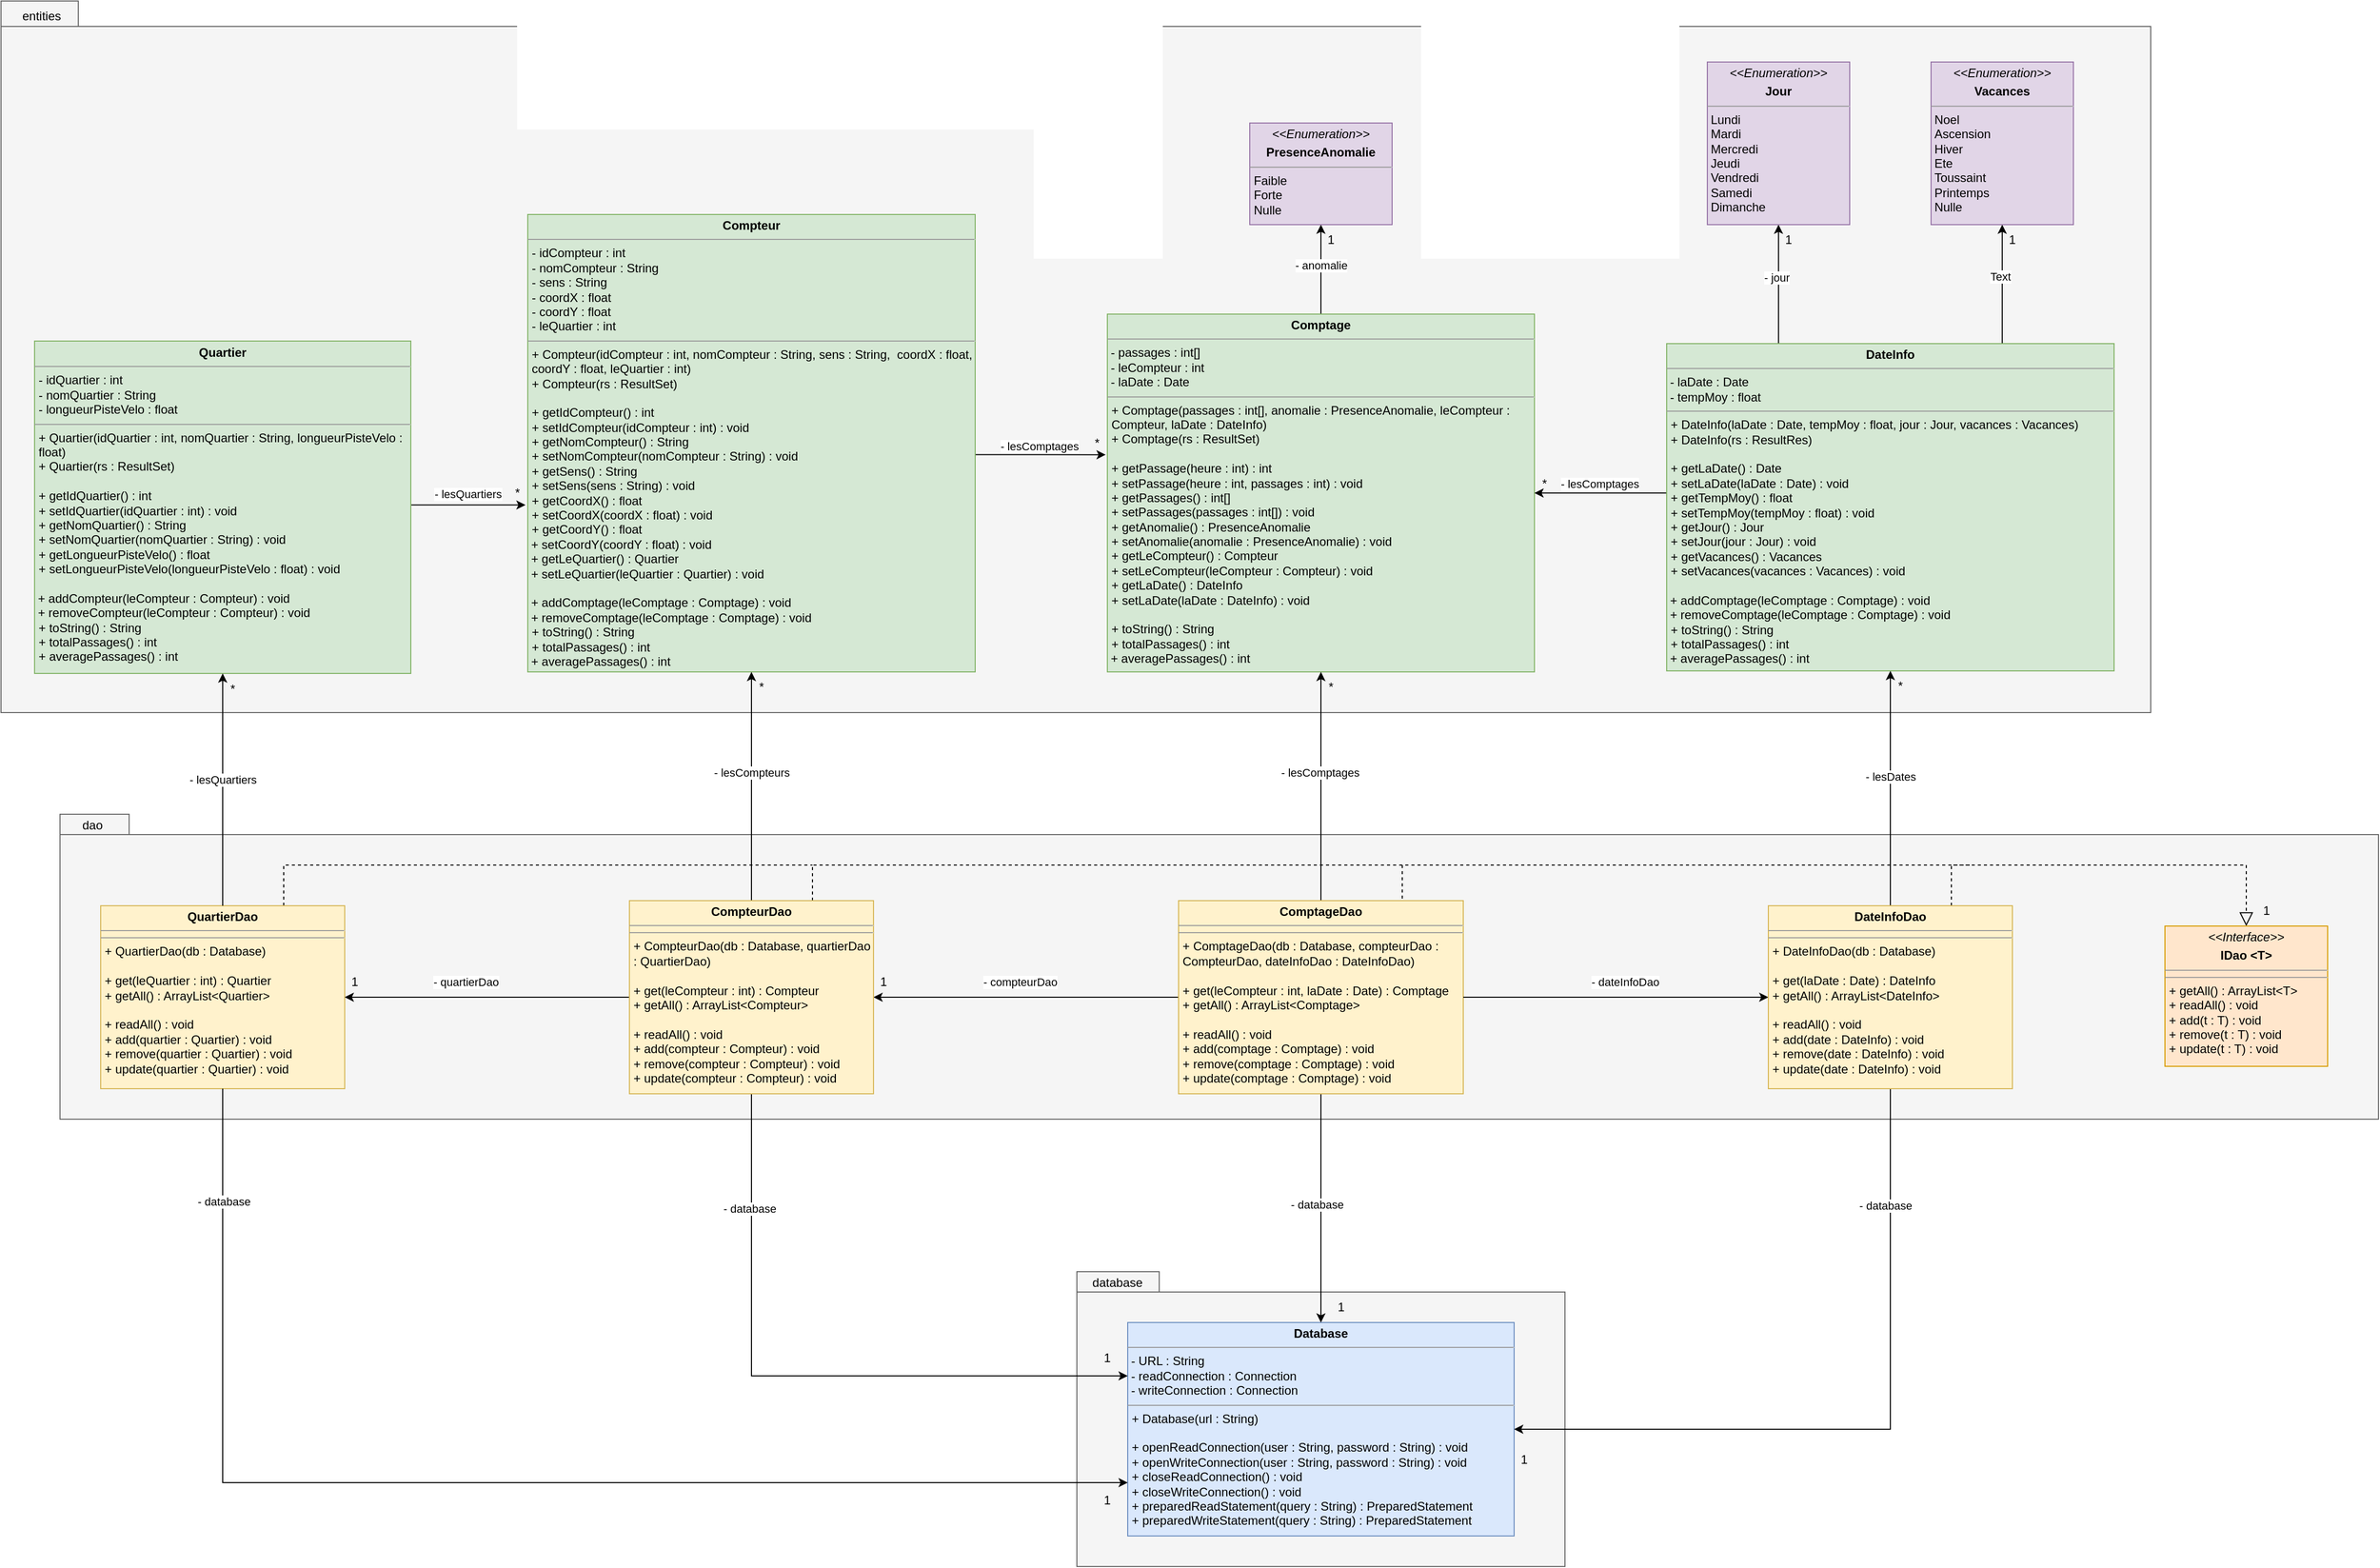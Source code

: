<mxfile version="21.3.8" type="device">
  <diagram name="Page-1" id="eOl2TCsbntun6FktnlMN">
    <mxGraphModel dx="2868" dy="2044" grid="0" gridSize="10" guides="1" tooltips="1" connect="1" arrows="1" fold="1" page="0" pageScale="1" pageWidth="850" pageHeight="1100" math="0" shadow="0">
      <root>
        <mxCell id="0" />
        <mxCell id="1" parent="0" />
        <mxCell id="kVGpFs-e-EHgGDJTWpAH-28" value="" style="shape=folder;fontStyle=1;spacingTop=10;tabWidth=76;tabHeight=25;tabPosition=left;html=1;whiteSpace=wrap;fillColor=#f5f5f5;fontColor=#333333;strokeColor=#666666;" vertex="1" parent="1">
          <mxGeometry x="62" y="-60" width="2114" height="700" as="geometry" />
        </mxCell>
        <mxCell id="kVGpFs-e-EHgGDJTWpAH-25" value="package" style="shape=folder;fontStyle=1;spacingTop=10;tabWidth=68;tabHeight=20;tabPosition=left;html=1;whiteSpace=wrap;fillColor=#f5f5f5;fontColor=#333333;strokeColor=#666666;" vertex="1" parent="1">
          <mxGeometry x="120" y="740" width="2280" height="300" as="geometry" />
        </mxCell>
        <mxCell id="kVGpFs-e-EHgGDJTWpAH-24" value="package" style="shape=folder;fontStyle=1;spacingTop=10;tabWidth=81;tabHeight=20;tabPosition=left;html=1;whiteSpace=wrap;fillColor=#f5f5f5;fontColor=#333333;strokeColor=#666666;" vertex="1" parent="1">
          <mxGeometry x="1120" y="1190" width="480" height="290" as="geometry" />
        </mxCell>
        <mxCell id="kVGpFs-e-EHgGDJTWpAH-13" style="edgeStyle=orthogonalEdgeStyle;rounded=0;orthogonalLoop=1;jettySize=auto;html=1;exitX=0.75;exitY=0;exitDx=0;exitDy=0;endArrow=none;endFill=0;dashed=1;" edge="1" parent="1" source="iDF5Uk8PFmxMC6S4ZIeN-2">
          <mxGeometry relative="1" as="geometry">
            <mxPoint x="860" y="790" as="targetPoint" />
            <Array as="points">
              <mxPoint x="340" y="790" />
            </Array>
          </mxGeometry>
        </mxCell>
        <mxCell id="iDF5Uk8PFmxMC6S4ZIeN-2" value="&lt;p style=&quot;margin:0px;margin-top:4px;text-align:center;&quot;&gt;&lt;b&gt;QuartierDao&lt;/b&gt;&lt;/p&gt;&lt;hr size=&quot;1&quot;&gt;&lt;hr size=&quot;1&quot;&gt;&lt;p style=&quot;margin:0px;margin-left:4px;&quot;&gt;+ QuartierDao(db : Database)&lt;/p&gt;&lt;p style=&quot;margin:0px;margin-left:4px;&quot;&gt;&lt;br&gt;&lt;/p&gt;&lt;p style=&quot;margin:0px;margin-left:4px;&quot;&gt;+ get(leQuartier : int) : Quartier&lt;br&gt;&lt;/p&gt;&lt;p style=&quot;margin:0px;margin-left:4px;&quot;&gt;+ getAll() : ArrayList&amp;lt;Quartier&amp;gt;&lt;/p&gt;&lt;p style=&quot;margin:0px;margin-left:4px;&quot;&gt;&lt;br&gt;&lt;/p&gt;&lt;p style=&quot;margin:0px;margin-left:4px;&quot;&gt;+ readAll() : void&lt;/p&gt;&lt;p style=&quot;margin:0px;margin-left:4px;&quot;&gt;+ add(quartier : Quartier) : void&lt;/p&gt;&lt;p style=&quot;margin:0px;margin-left:4px;&quot;&gt;+ remove(quartier : Quartier) : void&lt;/p&gt;&lt;p style=&quot;margin:0px;margin-left:4px;&quot;&gt;+ update(quartier : Quartier) : void&lt;br&gt;&lt;/p&gt;" style="verticalAlign=top;align=left;overflow=fill;fontSize=12;fontFamily=Helvetica;html=1;whiteSpace=wrap;fillColor=#fff2cc;strokeColor=#d6b656;" parent="1" vertex="1">
          <mxGeometry x="160" y="830" width="240" height="180" as="geometry" />
        </mxCell>
        <mxCell id="9qE0nhktHIJIXh96-6WT-73" style="edgeStyle=orthogonalEdgeStyle;rounded=0;orthogonalLoop=1;jettySize=auto;html=1;entryX=-0.005;entryY=0.635;entryDx=0;entryDy=0;entryPerimeter=0;" parent="1" source="p_eBftwZYgydQJ64UmXx-5" target="MrOClFFpd0POXdo-1IgY-1" edge="1">
          <mxGeometry relative="1" as="geometry">
            <Array as="points">
              <mxPoint x="470" y="436" />
            </Array>
          </mxGeometry>
        </mxCell>
        <mxCell id="9qE0nhktHIJIXh96-6WT-86" value="- lesQuartiers" style="edgeLabel;html=1;align=center;verticalAlign=middle;resizable=0;points=[];" parent="9qE0nhktHIJIXh96-6WT-73" vertex="1" connectable="0">
          <mxGeometry x="-0.211" y="1" relative="1" as="geometry">
            <mxPoint x="11" y="-10" as="offset" />
          </mxGeometry>
        </mxCell>
        <mxCell id="p_eBftwZYgydQJ64UmXx-5" value="&lt;p style=&quot;margin:0px;margin-top:4px;text-align:center;&quot;&gt;&lt;b&gt;Quartier&lt;/b&gt;&lt;/p&gt;&lt;hr size=&quot;1&quot;&gt;&lt;p style=&quot;margin:0px;margin-left:4px;&quot;&gt;- idQuartier : int&lt;/p&gt;&lt;p style=&quot;margin:0px;margin-left:4px;&quot;&gt;- nomQuartier : String&lt;/p&gt;&lt;p style=&quot;margin:0px;margin-left:4px;&quot;&gt;- longueurPisteVelo : float&lt;br&gt;&lt;/p&gt;&lt;hr size=&quot;1&quot;&gt;&lt;p style=&quot;margin:0px;margin-left:4px;&quot;&gt;+ Quartier(idQuartier : int, nomQuartier : String, longueurPisteVelo : float)&lt;/p&gt;&lt;p style=&quot;margin:0px;margin-left:4px;&quot;&gt;+ Quartier(rs : ResultSet)&lt;/p&gt;&lt;p style=&quot;margin:0px;margin-left:4px;&quot;&gt;&lt;br&gt;&lt;/p&gt;&lt;p style=&quot;margin:0px;margin-left:4px;&quot;&gt;+ getIdQuartier() : int&lt;/p&gt;&lt;p style=&quot;margin:0px;margin-left:4px;&quot;&gt;+ setIdQuartier(idQuartier : int) : void&lt;/p&gt;&lt;p style=&quot;margin:0px;margin-left:4px;&quot;&gt;+ getNomQuartier() : String&lt;/p&gt;&lt;p style=&quot;margin:0px;margin-left:4px;&quot;&gt;+ setNomQuartier(nomQuartier : String) : void&lt;/p&gt;&lt;p style=&quot;margin:0px;margin-left:4px;&quot;&gt;+ getLongueurPisteVelo() : float&lt;/p&gt;&lt;p style=&quot;margin:0px;margin-left:4px;&quot;&gt;+ setLongueurPisteVelo(longueurPisteVelo : float) : void&lt;/p&gt;&lt;p style=&quot;margin:0px;margin-left:4px;&quot;&gt;&lt;br&gt;&lt;/p&gt;&lt;div&gt;&amp;nbsp;+ addCompteur(leCompteur : Compteur) : void&lt;/div&gt;&amp;nbsp;+ removeCompteur(leCompteur : Compteur) : void&lt;p style=&quot;margin:0px;margin-left:4px;&quot;&gt;&lt;/p&gt;&lt;p style=&quot;margin:0px;margin-left:4px;&quot;&gt;&lt;/p&gt;&lt;p style=&quot;margin:0px;margin-left:4px;&quot;&gt;+ toString() : String&lt;/p&gt;&lt;p style=&quot;margin:0px;margin-left:4px;&quot;&gt;+ totalPassages() : int&lt;/p&gt;&lt;p style=&quot;margin:0px;margin-left:4px;&quot;&gt;+ averagePassages() : int&lt;br&gt;&lt;/p&gt;" style="verticalAlign=top;align=left;overflow=fill;fontSize=12;fontFamily=Helvetica;html=1;whiteSpace=wrap;fillColor=#d5e8d4;strokeColor=#82b366;" parent="1" vertex="1">
          <mxGeometry x="95" y="274.5" width="370" height="327" as="geometry" />
        </mxCell>
        <mxCell id="9qE0nhktHIJIXh96-6WT-74" style="edgeStyle=orthogonalEdgeStyle;rounded=0;orthogonalLoop=1;jettySize=auto;html=1;entryX=-0.004;entryY=0.393;entryDx=0;entryDy=0;entryPerimeter=0;" parent="1" source="MrOClFFpd0POXdo-1IgY-1" edge="1" target="MrOClFFpd0POXdo-1IgY-4">
          <mxGeometry relative="1" as="geometry">
            <mxPoint x="1140" y="386" as="targetPoint" />
            <Array as="points">
              <mxPoint x="1085" y="386" />
            </Array>
          </mxGeometry>
        </mxCell>
        <mxCell id="9qE0nhktHIJIXh96-6WT-85" value="- lesComptages" style="edgeLabel;html=1;align=center;verticalAlign=middle;resizable=0;points=[];" parent="9qE0nhktHIJIXh96-6WT-74" vertex="1" connectable="0">
          <mxGeometry x="-0.278" y="-1" relative="1" as="geometry">
            <mxPoint x="16" y="-10" as="offset" />
          </mxGeometry>
        </mxCell>
        <mxCell id="MrOClFFpd0POXdo-1IgY-1" value="&lt;p style=&quot;margin:0px;margin-top:4px;text-align:center;&quot;&gt;&lt;b&gt;Compteur&lt;/b&gt;&lt;/p&gt;&lt;hr size=&quot;1&quot;&gt;&lt;p style=&quot;margin:0px;margin-left:4px;&quot;&gt;- idCompteur : int&lt;/p&gt;&lt;p style=&quot;margin:0px;margin-left:4px;&quot;&gt;- nomCompteur : String&lt;/p&gt;&lt;p style=&quot;margin:0px;margin-left:4px;&quot;&gt;- sens : String&lt;/p&gt;&lt;p style=&quot;margin:0px;margin-left:4px;&quot;&gt;- coordX : float&lt;/p&gt;&lt;p style=&quot;margin:0px;margin-left:4px;&quot;&gt;- coordY : float&lt;/p&gt;&lt;p style=&quot;margin:0px;margin-left:4px;&quot;&gt;- leQuartier : int&lt;br&gt;&lt;/p&gt;&lt;hr size=&quot;1&quot;&gt;&lt;p style=&quot;margin:0px;margin-left:4px;&quot;&gt;+ Compteur(idCompteur : int, nomCompteur : String, sens : String,&amp;nbsp; coordX : float, coordY : float, leQuartier : int)&lt;/p&gt;&lt;p style=&quot;margin:0px;margin-left:4px;&quot;&gt;+ Compteur(rs : ResultSet)&lt;/p&gt;&lt;p style=&quot;margin:0px;margin-left:4px;&quot;&gt;&lt;br&gt;&lt;/p&gt;&lt;p style=&quot;margin:0px;margin-left:4px;&quot;&gt;+ getIdCompteur() : int&lt;/p&gt;&lt;p style=&quot;margin:0px;margin-left:4px;&quot;&gt;+ setIdCompteur(idCompteur : int) : void&lt;/p&gt;&lt;p style=&quot;margin:0px;margin-left:4px;&quot;&gt;+ getNomCompteur() : String&lt;/p&gt;&lt;p style=&quot;margin:0px;margin-left:4px;&quot;&gt;+ setNomCompteur(nomCompteur : String) : void&lt;/p&gt;&lt;p style=&quot;margin:0px;margin-left:4px;&quot;&gt;+ getSens() : String&lt;/p&gt;&lt;p style=&quot;margin:0px;margin-left:4px;&quot;&gt;+ setSens(sens : String) : void&lt;/p&gt;&lt;p style=&quot;margin:0px;margin-left:4px;&quot;&gt;+ getCoordX() : float&lt;/p&gt;&lt;p style=&quot;margin:0px;margin-left:4px;&quot;&gt;+ setCoordX(coordX : float) : void&lt;/p&gt;&lt;p style=&quot;margin:0px;margin-left:4px;&quot;&gt;+ getCoordY() : float&lt;/p&gt;&lt;div&gt;&amp;nbsp;+ setCoordY(coordY : float) : void&lt;/div&gt;&lt;div&gt;&amp;nbsp;+ getLeQuartier() : Quartier&lt;/div&gt;&lt;div&gt;&amp;nbsp;+ setLeQuartier(leQuartier : Quartier) : void&lt;/div&gt;&lt;div&gt;&lt;br&gt;&lt;/div&gt;&lt;div&gt;&amp;nbsp;+ addComptage(leComptage : Comptage) : void&lt;/div&gt;&lt;div&gt;&amp;nbsp;+ removeComptage(leComptage : Comptage) : void&lt;br&gt;&lt;p style=&quot;margin:0px;margin-left:4px;&quot;&gt;&lt;/p&gt;&lt;p style=&quot;margin:0px;margin-left:4px;&quot;&gt;+ toString() : String&lt;/p&gt;&lt;p style=&quot;margin:0px;margin-left:4px;&quot;&gt;+ totalPassages() : int&lt;/p&gt;&amp;nbsp;+ averagePassages() : int&lt;p style=&quot;margin:0px;margin-left:4px;&quot;&gt;&lt;/p&gt;&lt;/div&gt;&lt;p style=&quot;margin:0px;margin-left:4px;&quot;&gt;&lt;/p&gt;" style="verticalAlign=top;align=left;overflow=fill;fontSize=12;fontFamily=Helvetica;html=1;whiteSpace=wrap;fillColor=#d5e8d4;strokeColor=#82b366;" parent="1" vertex="1">
          <mxGeometry x="580" y="150" width="440" height="450" as="geometry" />
        </mxCell>
        <mxCell id="MrOClFFpd0POXdo-1IgY-7" style="edgeStyle=orthogonalEdgeStyle;rounded=0;orthogonalLoop=1;jettySize=auto;html=1;exitX=0.5;exitY=0;exitDx=0;exitDy=0;entryX=0.5;entryY=1;entryDx=0;entryDy=0;" parent="1" source="MrOClFFpd0POXdo-1IgY-4" target="MrOClFFpd0POXdo-1IgY-5" edge="1">
          <mxGeometry relative="1" as="geometry" />
        </mxCell>
        <mxCell id="MrOClFFpd0POXdo-1IgY-8" value="- anomalie" style="edgeLabel;html=1;align=center;verticalAlign=middle;resizable=0;points=[];" parent="MrOClFFpd0POXdo-1IgY-7" vertex="1" connectable="0">
          <mxGeometry x="0.225" relative="1" as="geometry">
            <mxPoint y="6" as="offset" />
          </mxGeometry>
        </mxCell>
        <mxCell id="MrOClFFpd0POXdo-1IgY-4" value="&lt;p style=&quot;margin:0px;margin-top:4px;text-align:center;&quot;&gt;&lt;b&gt;Comptage&lt;/b&gt;&lt;/p&gt;&lt;hr size=&quot;1&quot;&gt;&lt;div&gt;&amp;nbsp;- passages : int[]&lt;/div&gt;&lt;div&gt;&amp;nbsp;- leCompteur : int&lt;/div&gt;&lt;div&gt;&amp;nbsp;- laDate : Date&lt;br&gt;&lt;/div&gt;&lt;hr size=&quot;1&quot;&gt;&lt;p style=&quot;margin:0px;margin-left:4px;&quot;&gt;+ Comptage(passages : int[], anomalie : PresenceAnomalie, leCompteur : Compteur, laDate : DateInfo)&lt;/p&gt;&lt;p style=&quot;margin:0px;margin-left:4px;&quot;&gt;+ Comptage(rs : ResultSet)&lt;/p&gt;&lt;p style=&quot;margin:0px;margin-left:4px;&quot;&gt;&lt;br&gt;&lt;/p&gt;&lt;p style=&quot;margin:0px;margin-left:4px;&quot;&gt;+ getPassage(heure : int) : int&lt;/p&gt;&lt;p style=&quot;margin:0px;margin-left:4px;&quot;&gt;+ setPassage(heure : int, passages : int) : void&lt;/p&gt;&lt;p style=&quot;margin:0px;margin-left:4px;&quot;&gt;+ getPassages() : int[]&lt;/p&gt;&lt;p style=&quot;margin:0px;margin-left:4px;&quot;&gt;+ setPassages(passages : int[]) : void&lt;/p&gt;&lt;p style=&quot;margin:0px;margin-left:4px;&quot;&gt;+ getAnomalie() : PresenceAnomalie&lt;/p&gt;&lt;p style=&quot;margin:0px;margin-left:4px;&quot;&gt;+ setAnomalie(anomalie : PresenceAnomalie) : void&lt;/p&gt;&lt;p style=&quot;margin:0px;margin-left:4px;&quot;&gt;+ getLeCompteur() : Compteur&lt;/p&gt;&lt;p style=&quot;margin:0px;margin-left:4px;&quot;&gt;+ setLeCompteur(leCompteur : Compteur) : void&lt;/p&gt;&lt;p style=&quot;margin:0px;margin-left:4px;&quot;&gt;+ getLaDate() : DateInfo&lt;/p&gt;&lt;p style=&quot;margin:0px;margin-left:4px;&quot;&gt;+ setLaDate(laDate : DateInfo) : void&lt;/p&gt;&lt;p style=&quot;margin:0px;margin-left:4px;&quot;&gt;&lt;br&gt;&lt;/p&gt;&lt;p style=&quot;margin:0px;margin-left:4px;&quot;&gt;+ toString() : String&lt;/p&gt;&lt;p style=&quot;margin:0px;margin-left:4px;&quot;&gt;+ totalPassages() : int&lt;/p&gt;&amp;nbsp;+ averagePassages() : int&lt;p style=&quot;margin:0px;margin-left:4px;&quot;&gt;&lt;/p&gt;&lt;p style=&quot;margin:0px;margin-left:4px;&quot;&gt;&lt;/p&gt;" style="verticalAlign=top;align=left;overflow=fill;fontSize=12;fontFamily=Helvetica;html=1;whiteSpace=wrap;fillColor=#d5e8d4;strokeColor=#82b366;strokeWidth=1;glass=0;rounded=0;shadow=0;" parent="1" vertex="1">
          <mxGeometry x="1150" y="248" width="420" height="352" as="geometry" />
        </mxCell>
        <mxCell id="MrOClFFpd0POXdo-1IgY-5" value="&lt;p style=&quot;margin:0px;margin-top:4px;text-align:center;&quot;&gt;&lt;i&gt;&amp;lt;&amp;lt;Enumeration&amp;gt;&amp;gt;&lt;/i&gt;&lt;/p&gt;&lt;p style=&quot;margin:0px;margin-top:4px;text-align:center;&quot;&gt;&lt;b&gt;PresenceAnomalie&lt;/b&gt;&lt;br&gt;&lt;/p&gt;&lt;hr size=&quot;1&quot;&gt;&lt;p style=&quot;margin:0px;margin-left:4px;&quot;&gt;Faible&lt;/p&gt;&lt;p style=&quot;margin:0px;margin-left:4px;&quot;&gt;Forte&lt;/p&gt;&lt;p style=&quot;margin:0px;margin-left:4px;&quot;&gt;Nulle&lt;/p&gt;&lt;p style=&quot;margin:0px;margin-left:4px;&quot;&gt;&lt;br&gt;&lt;/p&gt;&lt;p style=&quot;margin:0px;margin-left:4px;&quot;&gt;&lt;br&gt;&lt;/p&gt;" style="verticalAlign=top;align=left;overflow=fill;fontSize=12;fontFamily=Helvetica;html=1;whiteSpace=wrap;fillColor=#e1d5e7;strokeColor=#9673a6;" parent="1" vertex="1">
          <mxGeometry x="1290" y="60" width="140" height="100" as="geometry" />
        </mxCell>
        <mxCell id="9qE0nhktHIJIXh96-6WT-76" style="edgeStyle=orthogonalEdgeStyle;rounded=0;orthogonalLoop=1;jettySize=auto;html=1;entryX=1;entryY=0.5;entryDx=0;entryDy=0;" parent="1" source="MrOClFFpd0POXdo-1IgY-15" target="MrOClFFpd0POXdo-1IgY-4" edge="1">
          <mxGeometry relative="1" as="geometry">
            <Array as="points">
              <mxPoint x="1690" y="424" />
              <mxPoint x="1690" y="424" />
            </Array>
          </mxGeometry>
        </mxCell>
        <mxCell id="9qE0nhktHIJIXh96-6WT-84" value="- lesComptages" style="edgeLabel;html=1;align=center;verticalAlign=middle;resizable=0;points=[];" parent="9qE0nhktHIJIXh96-6WT-76" vertex="1" connectable="0">
          <mxGeometry x="0.259" y="-3" relative="1" as="geometry">
            <mxPoint x="16" y="-6" as="offset" />
          </mxGeometry>
        </mxCell>
        <mxCell id="kVGpFs-e-EHgGDJTWpAH-16" style="edgeStyle=orthogonalEdgeStyle;rounded=0;orthogonalLoop=1;jettySize=auto;html=1;exitX=0.75;exitY=0;exitDx=0;exitDy=0;entryX=0.5;entryY=1;entryDx=0;entryDy=0;" edge="1" parent="1" source="MrOClFFpd0POXdo-1IgY-15" target="MrOClFFpd0POXdo-1IgY-23">
          <mxGeometry relative="1" as="geometry" />
        </mxCell>
        <mxCell id="kVGpFs-e-EHgGDJTWpAH-21" value="Text" style="edgeLabel;html=1;align=center;verticalAlign=middle;resizable=0;points=[];" vertex="1" connectable="0" parent="kVGpFs-e-EHgGDJTWpAH-16">
          <mxGeometry x="0.124" y="2" relative="1" as="geometry">
            <mxPoint as="offset" />
          </mxGeometry>
        </mxCell>
        <mxCell id="kVGpFs-e-EHgGDJTWpAH-17" style="edgeStyle=orthogonalEdgeStyle;rounded=0;orthogonalLoop=1;jettySize=auto;html=1;exitX=0.25;exitY=0;exitDx=0;exitDy=0;" edge="1" parent="1" source="MrOClFFpd0POXdo-1IgY-15" target="MrOClFFpd0POXdo-1IgY-16">
          <mxGeometry relative="1" as="geometry" />
        </mxCell>
        <mxCell id="kVGpFs-e-EHgGDJTWpAH-20" value="- jour" style="edgeLabel;html=1;align=center;verticalAlign=middle;resizable=0;points=[];" vertex="1" connectable="0" parent="kVGpFs-e-EHgGDJTWpAH-17">
          <mxGeometry x="0.112" y="2" relative="1" as="geometry">
            <mxPoint as="offset" />
          </mxGeometry>
        </mxCell>
        <mxCell id="MrOClFFpd0POXdo-1IgY-15" value="&lt;p style=&quot;margin:0px;margin-top:4px;text-align:center;&quot;&gt;&lt;b&gt;DateInfo&lt;/b&gt;&lt;/p&gt;&lt;hr size=&quot;1&quot;&gt;&lt;div&gt;&amp;nbsp;- laDate : Date&lt;/div&gt;&lt;div&gt;&amp;nbsp;- tempMoy : float&lt;/div&gt;&lt;hr size=&quot;1&quot;&gt;&lt;p style=&quot;margin:0px;margin-left:4px;&quot;&gt;+ DateInfo(laDate : Date, tempMoy : float, jour : Jour, vacances : Vacances)&lt;/p&gt;&lt;p style=&quot;margin:0px;margin-left:4px;&quot;&gt;+ DateInfo(rs : ResultRes)&lt;/p&gt;&lt;p style=&quot;margin:0px;margin-left:4px;&quot;&gt;&lt;br&gt;&lt;/p&gt;&lt;p style=&quot;margin:0px;margin-left:4px;&quot;&gt;+ getLaDate() : Date&lt;/p&gt;&lt;p style=&quot;margin:0px;margin-left:4px;&quot;&gt;+ setLaDate(laDate : Date) : void&lt;/p&gt;&lt;p style=&quot;margin:0px;margin-left:4px;&quot;&gt;+ getTempMoy() : float&lt;/p&gt;&lt;p style=&quot;margin:0px;margin-left:4px;&quot;&gt;+ setTempMoy(tempMoy : float) : void&lt;/p&gt;&lt;p style=&quot;margin:0px;margin-left:4px;&quot;&gt;+ getJour() : Jour&lt;/p&gt;&lt;p style=&quot;margin:0px;margin-left:4px;&quot;&gt;+ setJour(jour : Jour) : void&lt;/p&gt;&lt;p style=&quot;margin:0px;margin-left:4px;&quot;&gt;+ getVacances() : Vacances&lt;/p&gt;&lt;p style=&quot;margin:0px;margin-left:4px;&quot;&gt;+ setVacances(vacances : Vacances) : void&lt;/p&gt;&lt;p style=&quot;margin:0px;margin-left:4px;&quot;&gt;&lt;br&gt;&lt;/p&gt;&lt;div&gt;&amp;nbsp;+ addComptage(leComptage : Comptage) : void&lt;/div&gt;&amp;nbsp;+ removeComptage(leComptage : Comptage) : void&lt;p style=&quot;margin:0px;margin-left:4px;&quot;&gt;&lt;/p&gt;&lt;p style=&quot;margin:0px;margin-left:4px;&quot;&gt;+ toString() : String&lt;/p&gt;&lt;p style=&quot;margin:0px;margin-left:4px;&quot;&gt;+ totalPassages() : int&lt;/p&gt;&amp;nbsp;+ averagePassages() : int&lt;p style=&quot;margin:0px;margin-left:4px;&quot;&gt;&lt;/p&gt;&lt;p style=&quot;margin:0px;margin-left:4px;&quot;&gt;&lt;/p&gt;" style="verticalAlign=top;align=left;overflow=fill;fontSize=12;fontFamily=Helvetica;html=1;whiteSpace=wrap;fillColor=#d5e8d4;strokeColor=#82b366;" parent="1" vertex="1">
          <mxGeometry x="1700" y="277" width="440" height="322" as="geometry" />
        </mxCell>
        <mxCell id="MrOClFFpd0POXdo-1IgY-16" value="&lt;p style=&quot;margin:0px;margin-top:4px;text-align:center;&quot;&gt;&lt;i&gt;&amp;lt;&amp;lt;Enumeration&amp;gt;&amp;gt;&lt;/i&gt;&lt;/p&gt;&lt;p style=&quot;margin:0px;margin-top:4px;text-align:center;&quot;&gt;&lt;b&gt;Jour&lt;/b&gt;&lt;br&gt;&lt;/p&gt;&lt;hr size=&quot;1&quot;&gt;&lt;div&gt;&amp;nbsp;Lundi&lt;br&gt;&lt;/div&gt;&lt;div&gt;&amp;nbsp;Mardi&lt;/div&gt;&lt;div&gt;&amp;nbsp;Mercredi&lt;/div&gt;&lt;div&gt;&amp;nbsp;Jeudi&lt;/div&gt;&lt;div&gt;&amp;nbsp;Vendredi&lt;/div&gt;&lt;div&gt;&amp;nbsp;Samedi&lt;/div&gt;&lt;div&gt;&amp;nbsp;Dimanche&lt;br&gt;&lt;/div&gt;&lt;p style=&quot;margin:0px;margin-left:4px;&quot;&gt;&lt;br&gt;&lt;/p&gt;&lt;p style=&quot;margin:0px;margin-left:4px;&quot;&gt;&lt;br&gt;&lt;/p&gt;" style="verticalAlign=top;align=left;overflow=fill;fontSize=12;fontFamily=Helvetica;html=1;whiteSpace=wrap;fillColor=#e1d5e7;strokeColor=#9673a6;" parent="1" vertex="1">
          <mxGeometry x="1740" width="140" height="160" as="geometry" />
        </mxCell>
        <mxCell id="MrOClFFpd0POXdo-1IgY-23" value="&lt;p style=&quot;margin:0px;margin-top:4px;text-align:center;&quot;&gt;&lt;i&gt;&amp;lt;&amp;lt;Enumeration&amp;gt;&amp;gt;&lt;/i&gt;&lt;/p&gt;&lt;p style=&quot;margin:0px;margin-top:4px;text-align:center;&quot;&gt;&lt;b&gt;Vacances&lt;/b&gt;&lt;br&gt;&lt;/p&gt;&lt;hr size=&quot;1&quot;&gt;&lt;div&gt;&amp;nbsp;Noel&lt;/div&gt;&lt;div&gt;&amp;nbsp;Ascension&lt;/div&gt;&lt;div&gt;&amp;nbsp;Hiver&lt;/div&gt;&lt;div&gt;&amp;nbsp;Ete&lt;/div&gt;&lt;div&gt;&amp;nbsp;Toussaint&lt;/div&gt;&lt;div&gt;&amp;nbsp;Printemps&lt;/div&gt;&lt;div&gt;&amp;nbsp;Nulle&lt;br&gt;&lt;/div&gt;&lt;p style=&quot;margin:0px;margin-left:4px;&quot;&gt;&lt;br&gt;&lt;/p&gt;&lt;p style=&quot;margin:0px;margin-left:4px;&quot;&gt;&lt;br&gt;&lt;/p&gt;" style="verticalAlign=top;align=left;overflow=fill;fontSize=12;fontFamily=Helvetica;html=1;whiteSpace=wrap;fillColor=#e1d5e7;strokeColor=#9673a6;" parent="1" vertex="1">
          <mxGeometry x="1960" width="140" height="160" as="geometry" />
        </mxCell>
        <mxCell id="MrOClFFpd0POXdo-1IgY-29" value="&lt;p style=&quot;margin:0px;margin-top:4px;text-align:center;&quot;&gt;&lt;b&gt;Database&lt;/b&gt;&lt;/p&gt;&lt;hr size=&quot;1&quot;&gt;&lt;div&gt;&amp;nbsp;- URL : String&lt;/div&gt;&lt;div&gt;&amp;nbsp;- readConnection : Connection&lt;/div&gt;&lt;div&gt;&amp;nbsp;- writeConnection : Connection&lt;/div&gt;&lt;hr size=&quot;1&quot;&gt;&lt;p style=&quot;margin:0px;margin-left:4px;&quot;&gt;+ Database(url : String)&lt;/p&gt;&lt;p style=&quot;margin:0px;margin-left:4px;&quot;&gt;&lt;br&gt;&lt;/p&gt;&lt;p style=&quot;margin:0px;margin-left:4px;&quot;&gt;+ openReadConnection(user : String, password : String) : void&lt;/p&gt;&lt;p style=&quot;margin:0px;margin-left:4px;&quot;&gt;+ openWriteConnection(user : String, password : String) : void&lt;/p&gt;&lt;p style=&quot;margin:0px;margin-left:4px;&quot;&gt;+ closeReadConnection() : void&lt;/p&gt;&lt;p style=&quot;margin:0px;margin-left:4px;&quot;&gt;+ closeWriteConnection() : void&lt;/p&gt;&lt;p style=&quot;margin:0px;margin-left:4px;&quot;&gt;+ preparedReadStatement(query : String) : PreparedStatement&lt;/p&gt;&lt;p style=&quot;margin:0px;margin-left:4px;&quot;&gt;+ preparedWriteStatement(query : String) : PreparedStatement&lt;br&gt;&lt;/p&gt;" style="verticalAlign=top;align=left;overflow=fill;fontSize=12;fontFamily=Helvetica;html=1;whiteSpace=wrap;fillColor=#dae8fc;strokeColor=#6c8ebf;" parent="1" vertex="1">
          <mxGeometry x="1170" y="1240" width="380" height="210" as="geometry" />
        </mxCell>
        <mxCell id="iDF5Uk8PFmxMC6S4ZIeN-8" style="edgeStyle=orthogonalEdgeStyle;rounded=0;orthogonalLoop=1;jettySize=auto;html=1;entryX=0.5;entryY=1;entryDx=0;entryDy=0;" parent="1" source="iDF5Uk8PFmxMC6S4ZIeN-2" target="p_eBftwZYgydQJ64UmXx-5" edge="1">
          <mxGeometry relative="1" as="geometry" />
        </mxCell>
        <mxCell id="9qE0nhktHIJIXh96-6WT-56" value="- lesQuartiers" style="edgeLabel;html=1;align=center;verticalAlign=middle;resizable=0;points=[];" parent="iDF5Uk8PFmxMC6S4ZIeN-8" vertex="1" connectable="0">
          <mxGeometry x="0.08" relative="1" as="geometry">
            <mxPoint y="-1" as="offset" />
          </mxGeometry>
        </mxCell>
        <mxCell id="iDF5Uk8PFmxMC6S4ZIeN-18" style="edgeStyle=orthogonalEdgeStyle;rounded=0;orthogonalLoop=1;jettySize=auto;html=1;entryX=0;entryY=0.75;entryDx=0;entryDy=0;" parent="1" source="iDF5Uk8PFmxMC6S4ZIeN-2" target="MrOClFFpd0POXdo-1IgY-29" edge="1">
          <mxGeometry relative="1" as="geometry">
            <Array as="points">
              <mxPoint x="280" y="1398" />
            </Array>
          </mxGeometry>
        </mxCell>
        <mxCell id="iDF5Uk8PFmxMC6S4ZIeN-19" value="- database" style="edgeLabel;html=1;align=center;verticalAlign=middle;resizable=0;points=[];" parent="iDF5Uk8PFmxMC6S4ZIeN-18" vertex="1" connectable="0">
          <mxGeometry x="0.166" relative="1" as="geometry">
            <mxPoint x="-357" y="-277" as="offset" />
          </mxGeometry>
        </mxCell>
        <mxCell id="9qE0nhktHIJIXh96-6WT-63" style="edgeStyle=orthogonalEdgeStyle;rounded=0;orthogonalLoop=1;jettySize=auto;html=1;entryX=0;entryY=0.5;entryDx=0;entryDy=0;startArrow=classic;startFill=1;endArrow=none;endFill=0;" parent="1" source="iDF5Uk8PFmxMC6S4ZIeN-2" target="iDF5Uk8PFmxMC6S4ZIeN-3" edge="1">
          <mxGeometry relative="1" as="geometry" />
        </mxCell>
        <mxCell id="9qE0nhktHIJIXh96-6WT-66" value="- quartierDao" style="edgeLabel;html=1;align=center;verticalAlign=middle;resizable=0;points=[];" parent="9qE0nhktHIJIXh96-6WT-63" vertex="1" connectable="0">
          <mxGeometry x="-0.151" y="-1" relative="1" as="geometry">
            <mxPoint y="-16" as="offset" />
          </mxGeometry>
        </mxCell>
        <mxCell id="iDF5Uk8PFmxMC6S4ZIeN-9" style="edgeStyle=orthogonalEdgeStyle;rounded=0;orthogonalLoop=1;jettySize=auto;html=1;entryX=0.5;entryY=1;entryDx=0;entryDy=0;" parent="1" source="iDF5Uk8PFmxMC6S4ZIeN-3" target="MrOClFFpd0POXdo-1IgY-1" edge="1">
          <mxGeometry relative="1" as="geometry" />
        </mxCell>
        <mxCell id="9qE0nhktHIJIXh96-6WT-57" value="- lesCompteurs" style="edgeLabel;html=1;align=center;verticalAlign=middle;resizable=0;points=[];" parent="iDF5Uk8PFmxMC6S4ZIeN-9" vertex="1" connectable="0">
          <mxGeometry x="0.12" y="-2" relative="1" as="geometry">
            <mxPoint x="-2" as="offset" />
          </mxGeometry>
        </mxCell>
        <mxCell id="iDF5Uk8PFmxMC6S4ZIeN-17" style="edgeStyle=orthogonalEdgeStyle;rounded=0;orthogonalLoop=1;jettySize=auto;html=1;entryX=0;entryY=0.25;entryDx=0;entryDy=0;" parent="1" source="iDF5Uk8PFmxMC6S4ZIeN-3" target="MrOClFFpd0POXdo-1IgY-29" edge="1">
          <mxGeometry relative="1" as="geometry">
            <Array as="points">
              <mxPoint x="800" y="1293" />
            </Array>
          </mxGeometry>
        </mxCell>
        <mxCell id="iDF5Uk8PFmxMC6S4ZIeN-20" value="- database" style="edgeLabel;html=1;align=center;verticalAlign=middle;resizable=0;points=[];" parent="iDF5Uk8PFmxMC6S4ZIeN-17" vertex="1" connectable="0">
          <mxGeometry x="0.392" y="-1" relative="1" as="geometry">
            <mxPoint x="-175" y="-166" as="offset" />
          </mxGeometry>
        </mxCell>
        <mxCell id="9qE0nhktHIJIXh96-6WT-64" style="edgeStyle=orthogonalEdgeStyle;rounded=0;orthogonalLoop=1;jettySize=auto;html=1;entryX=0;entryY=0.5;entryDx=0;entryDy=0;endArrow=none;endFill=0;startArrow=classic;startFill=1;" parent="1" source="iDF5Uk8PFmxMC6S4ZIeN-3" target="iDF5Uk8PFmxMC6S4ZIeN-4" edge="1">
          <mxGeometry relative="1" as="geometry" />
        </mxCell>
        <mxCell id="9qE0nhktHIJIXh96-6WT-68" value="&lt;div&gt;- compteurDao&lt;/div&gt;" style="edgeLabel;html=1;align=center;verticalAlign=middle;resizable=0;points=[];" parent="9qE0nhktHIJIXh96-6WT-64" vertex="1" connectable="0">
          <mxGeometry x="-0.327" y="1" relative="1" as="geometry">
            <mxPoint x="43" y="-14" as="offset" />
          </mxGeometry>
        </mxCell>
        <mxCell id="kVGpFs-e-EHgGDJTWpAH-12" style="edgeStyle=orthogonalEdgeStyle;rounded=0;orthogonalLoop=1;jettySize=auto;html=1;exitX=0.75;exitY=0;exitDx=0;exitDy=0;dashed=1;endArrow=none;endFill=0;" edge="1" parent="1" source="iDF5Uk8PFmxMC6S4ZIeN-3">
          <mxGeometry relative="1" as="geometry">
            <mxPoint x="1440" y="790" as="targetPoint" />
            <Array as="points">
              <mxPoint x="860" y="790" />
            </Array>
          </mxGeometry>
        </mxCell>
        <mxCell id="iDF5Uk8PFmxMC6S4ZIeN-3" value="&lt;p style=&quot;margin:0px;margin-top:4px;text-align:center;&quot;&gt;&lt;b&gt;CompteurDao&lt;/b&gt;&lt;/p&gt;&lt;hr size=&quot;1&quot;&gt;&lt;hr size=&quot;1&quot;&gt;&lt;p style=&quot;margin:0px;margin-left:4px;&quot;&gt;+ CompteurDao(db : Database, quartierDao : QuartierDao)&lt;/p&gt;&lt;p style=&quot;margin:0px;margin-left:4px;&quot;&gt;&lt;br&gt;&lt;/p&gt;&lt;p style=&quot;margin:0px;margin-left:4px;&quot;&gt;+ get(leCompteur : int) : Compteur&lt;/p&gt;&lt;p style=&quot;margin:0px;margin-left:4px;&quot;&gt;+ getAll() : ArrayList&amp;lt;Compteur&amp;gt;&lt;/p&gt;&lt;p style=&quot;margin:0px;margin-left:4px;&quot;&gt;&lt;br&gt;&lt;/p&gt;&lt;p style=&quot;margin:0px;margin-left:4px;&quot;&gt;+ readAll() : void&lt;br&gt;&lt;/p&gt;&lt;p style=&quot;margin:0px;margin-left:4px;&quot;&gt;+ add(compteur : Compteur) : void&lt;/p&gt;&lt;p style=&quot;margin:0px;margin-left:4px;&quot;&gt;+ remove(compteur : Compteur) : void&lt;/p&gt;&lt;p style=&quot;margin:0px;margin-left:4px;&quot;&gt;+ update(compteur : Compteur) : void&lt;br&gt;&lt;/p&gt;" style="verticalAlign=top;align=left;overflow=fill;fontSize=12;fontFamily=Helvetica;html=1;whiteSpace=wrap;fillColor=#fff2cc;strokeColor=#d6b656;" parent="1" vertex="1">
          <mxGeometry x="680" y="825" width="240" height="190" as="geometry" />
        </mxCell>
        <mxCell id="iDF5Uk8PFmxMC6S4ZIeN-14" style="edgeStyle=orthogonalEdgeStyle;rounded=0;orthogonalLoop=1;jettySize=auto;html=1;entryX=0.5;entryY=0;entryDx=0;entryDy=0;" parent="1" source="iDF5Uk8PFmxMC6S4ZIeN-4" target="MrOClFFpd0POXdo-1IgY-29" edge="1">
          <mxGeometry relative="1" as="geometry">
            <mxPoint x="1410" y="1110" as="targetPoint" />
            <Array as="points" />
          </mxGeometry>
        </mxCell>
        <mxCell id="iDF5Uk8PFmxMC6S4ZIeN-21" value="- database" style="edgeLabel;html=1;align=center;verticalAlign=middle;resizable=0;points=[];" parent="iDF5Uk8PFmxMC6S4ZIeN-14" vertex="1" connectable="0">
          <mxGeometry x="-0.154" y="3" relative="1" as="geometry">
            <mxPoint x="-7" y="14" as="offset" />
          </mxGeometry>
        </mxCell>
        <mxCell id="kVGpFs-e-EHgGDJTWpAH-9" style="edgeStyle=orthogonalEdgeStyle;rounded=0;orthogonalLoop=1;jettySize=auto;html=1;entryX=0.5;entryY=1;entryDx=0;entryDy=0;" edge="1" parent="1" source="iDF5Uk8PFmxMC6S4ZIeN-4" target="MrOClFFpd0POXdo-1IgY-4">
          <mxGeometry relative="1" as="geometry" />
        </mxCell>
        <mxCell id="kVGpFs-e-EHgGDJTWpAH-10" value="- lesComptages" style="edgeLabel;html=1;align=center;verticalAlign=middle;resizable=0;points=[];" vertex="1" connectable="0" parent="kVGpFs-e-EHgGDJTWpAH-9">
          <mxGeometry x="0.119" y="1" relative="1" as="geometry">
            <mxPoint as="offset" />
          </mxGeometry>
        </mxCell>
        <mxCell id="kVGpFs-e-EHgGDJTWpAH-11" style="edgeStyle=orthogonalEdgeStyle;rounded=0;orthogonalLoop=1;jettySize=auto;html=1;exitX=0.75;exitY=0;exitDx=0;exitDy=0;dashed=1;endArrow=none;endFill=0;" edge="1" parent="1" source="iDF5Uk8PFmxMC6S4ZIeN-4">
          <mxGeometry relative="1" as="geometry">
            <mxPoint x="2000.0" y="790" as="targetPoint" />
            <Array as="points">
              <mxPoint x="1440" y="790" />
            </Array>
          </mxGeometry>
        </mxCell>
        <mxCell id="iDF5Uk8PFmxMC6S4ZIeN-4" value="&lt;p style=&quot;margin:0px;margin-top:4px;text-align:center;&quot;&gt;&lt;b&gt;ComptageDao&lt;/b&gt;&lt;/p&gt;&lt;hr size=&quot;1&quot;&gt;&lt;hr size=&quot;1&quot;&gt;&lt;p style=&quot;margin:0px;margin-left:4px;&quot;&gt;+ ComptageDao(db : Database, compteurDao : CompteurDao, dateInfoDao : DateInfoDao)&lt;/p&gt;&lt;p style=&quot;margin:0px;margin-left:4px;&quot;&gt;&lt;br&gt;&lt;/p&gt;&lt;p style=&quot;margin:0px;margin-left:4px;&quot;&gt;+ get(leCompteur : int, laDate : Date) : Comptage&lt;/p&gt;&lt;p style=&quot;margin:0px;margin-left:4px;&quot;&gt;+ getAll() : ArrayList&amp;lt;Comptage&amp;gt;&lt;/p&gt;&lt;p style=&quot;margin:0px;margin-left:4px;&quot;&gt;&lt;br&gt;&lt;/p&gt;&lt;p style=&quot;margin:0px;margin-left:4px;&quot;&gt;+ readAll() : void&lt;/p&gt;&lt;p style=&quot;margin:0px;margin-left:4px;&quot;&gt;+ add(comptage : Comptage) : void&lt;/p&gt;&lt;p style=&quot;margin:0px;margin-left:4px;&quot;&gt;+ remove(comptage : Comptage) : void&lt;/p&gt;&lt;p style=&quot;margin:0px;margin-left:4px;&quot;&gt;+ update(comptage : Comptage) : void&lt;br&gt;&lt;/p&gt;" style="verticalAlign=top;align=left;overflow=fill;fontSize=12;fontFamily=Helvetica;html=1;whiteSpace=wrap;fillColor=#fff2cc;strokeColor=#d6b656;" parent="1" vertex="1">
          <mxGeometry x="1220" y="825" width="280" height="190" as="geometry" />
        </mxCell>
        <mxCell id="iDF5Uk8PFmxMC6S4ZIeN-11" style="edgeStyle=orthogonalEdgeStyle;rounded=0;orthogonalLoop=1;jettySize=auto;html=1;entryX=0.5;entryY=1;entryDx=0;entryDy=0;" parent="1" source="iDF5Uk8PFmxMC6S4ZIeN-5" target="MrOClFFpd0POXdo-1IgY-15" edge="1">
          <mxGeometry relative="1" as="geometry" />
        </mxCell>
        <mxCell id="9qE0nhktHIJIXh96-6WT-59" value="&lt;div&gt;- lesDates&lt;/div&gt;" style="edgeLabel;html=1;align=center;verticalAlign=middle;resizable=0;points=[];" parent="iDF5Uk8PFmxMC6S4ZIeN-11" vertex="1" connectable="0">
          <mxGeometry x="0.131" relative="1" as="geometry">
            <mxPoint y="3" as="offset" />
          </mxGeometry>
        </mxCell>
        <mxCell id="iDF5Uk8PFmxMC6S4ZIeN-15" style="edgeStyle=orthogonalEdgeStyle;rounded=0;orthogonalLoop=1;jettySize=auto;html=1;entryX=1;entryY=0.5;entryDx=0;entryDy=0;" parent="1" source="iDF5Uk8PFmxMC6S4ZIeN-5" edge="1" target="MrOClFFpd0POXdo-1IgY-29">
          <mxGeometry relative="1" as="geometry">
            <Array as="points">
              <mxPoint x="1920" y="1345" />
            </Array>
            <mxPoint x="1540" y="1230" as="targetPoint" />
          </mxGeometry>
        </mxCell>
        <mxCell id="iDF5Uk8PFmxMC6S4ZIeN-22" value="- database" style="edgeLabel;html=1;align=center;verticalAlign=middle;resizable=0;points=[];" parent="iDF5Uk8PFmxMC6S4ZIeN-15" vertex="1" connectable="0">
          <mxGeometry x="0.399" y="3" relative="1" as="geometry">
            <mxPoint x="153" y="-223" as="offset" />
          </mxGeometry>
        </mxCell>
        <mxCell id="9qE0nhktHIJIXh96-6WT-65" style="edgeStyle=orthogonalEdgeStyle;rounded=0;orthogonalLoop=1;jettySize=auto;html=1;entryX=1;entryY=0.5;entryDx=0;entryDy=0;startArrow=classic;startFill=1;endArrow=none;endFill=0;" parent="1" source="iDF5Uk8PFmxMC6S4ZIeN-5" target="iDF5Uk8PFmxMC6S4ZIeN-4" edge="1">
          <mxGeometry relative="1" as="geometry" />
        </mxCell>
        <mxCell id="9qE0nhktHIJIXh96-6WT-69" value="- dateInfoDao" style="edgeLabel;html=1;align=center;verticalAlign=middle;resizable=0;points=[];" parent="9qE0nhktHIJIXh96-6WT-65" vertex="1" connectable="0">
          <mxGeometry x="-0.059" y="1" relative="1" as="geometry">
            <mxPoint y="-16" as="offset" />
          </mxGeometry>
        </mxCell>
        <mxCell id="kVGpFs-e-EHgGDJTWpAH-7" style="edgeStyle=orthogonalEdgeStyle;rounded=0;orthogonalLoop=1;jettySize=auto;html=1;exitX=0.75;exitY=0;exitDx=0;exitDy=0;entryX=0.5;entryY=0;entryDx=0;entryDy=0;dashed=1;endArrow=block;endFill=0;strokeWidth=1;endSize=11;" edge="1" parent="1" source="iDF5Uk8PFmxMC6S4ZIeN-5" target="iDF5Uk8PFmxMC6S4ZIeN-23">
          <mxGeometry relative="1" as="geometry">
            <Array as="points">
              <mxPoint x="1980" y="790" />
              <mxPoint x="2270" y="790" />
            </Array>
          </mxGeometry>
        </mxCell>
        <mxCell id="iDF5Uk8PFmxMC6S4ZIeN-5" value="&lt;p style=&quot;margin:0px;margin-top:4px;text-align:center;&quot;&gt;&lt;b&gt;DateInfoDao&lt;/b&gt;&lt;/p&gt;&lt;hr size=&quot;1&quot;&gt;&lt;hr size=&quot;1&quot;&gt;&lt;p style=&quot;margin:0px;margin-left:4px;&quot;&gt;+ DateInfoDao(db : Database)&lt;/p&gt;&lt;p style=&quot;margin:0px;margin-left:4px;&quot;&gt;&lt;br&gt;&lt;/p&gt;&lt;p style=&quot;margin:0px;margin-left:4px;&quot;&gt;+ get(laDate : Date) : DateInfo&lt;/p&gt;&lt;p style=&quot;margin:0px;margin-left:4px;&quot;&gt;+ getAll() : ArrayList&amp;lt;DateInfo&amp;gt;&lt;br&gt;&lt;/p&gt;&lt;p style=&quot;margin:0px;margin-left:4px;&quot;&gt;&lt;br&gt;&lt;/p&gt;&lt;p style=&quot;margin:0px;margin-left:4px;&quot;&gt;+ readAll() : void&lt;/p&gt;&lt;p style=&quot;margin:0px;margin-left:4px;&quot;&gt;+ add(date : DateInfo) : void&lt;/p&gt;&lt;p style=&quot;margin:0px;margin-left:4px;&quot;&gt;+ remove(date : DateInfo) : void&lt;/p&gt;&lt;p style=&quot;margin:0px;margin-left:4px;&quot;&gt;+ update(date : DateInfo) : void&lt;br&gt;&lt;/p&gt;" style="verticalAlign=top;align=left;overflow=fill;fontSize=12;fontFamily=Helvetica;html=1;whiteSpace=wrap;fillColor=#fff2cc;strokeColor=#d6b656;" parent="1" vertex="1">
          <mxGeometry x="1800" y="830" width="240" height="180" as="geometry" />
        </mxCell>
        <mxCell id="iDF5Uk8PFmxMC6S4ZIeN-23" value="&lt;p style=&quot;margin:0px;margin-top:4px;text-align:center;&quot;&gt;&lt;i&gt;&amp;lt;&amp;lt;Interface&amp;gt;&amp;gt;&lt;/i&gt;&lt;/p&gt;&lt;p style=&quot;margin:0px;margin-top:4px;text-align:center;&quot;&gt;&lt;b&gt;IDao &amp;lt;T&amp;gt;&lt;/b&gt;&lt;br&gt;&lt;/p&gt;&lt;hr size=&quot;1&quot;&gt;&lt;hr size=&quot;1&quot;&gt;&lt;p style=&quot;margin:0px;margin-left:4px;&quot;&gt;+ getAll() : ArrayList&amp;lt;T&amp;gt;&lt;br&gt;&lt;/p&gt;&lt;p style=&quot;margin:0px;margin-left:4px;&quot;&gt;+ readAll() : void&lt;br&gt;&lt;/p&gt;&lt;p style=&quot;margin:0px;margin-left:4px;&quot;&gt;+ add(t : T) : void&lt;/p&gt;&lt;p style=&quot;margin:0px;margin-left:4px;&quot;&gt;+ remove(t : T) : void&lt;/p&gt;&lt;p style=&quot;margin:0px;margin-left:4px;&quot;&gt;+ update(t : T) : void&lt;br&gt;&lt;/p&gt;" style="verticalAlign=top;align=left;overflow=fill;fontSize=12;fontFamily=Helvetica;html=1;whiteSpace=wrap;fillColor=#ffe6cc;strokeColor=#d79b00;" parent="1" vertex="1">
          <mxGeometry x="2190" y="850" width="160" height="138" as="geometry" />
        </mxCell>
        <mxCell id="9qE0nhktHIJIXh96-6WT-29" value="1" style="text;html=1;strokeColor=none;fillColor=none;align=center;verticalAlign=middle;whiteSpace=wrap;rounded=0;" parent="1" vertex="1">
          <mxGeometry x="1340" y="160" width="60" height="30" as="geometry" />
        </mxCell>
        <mxCell id="9qE0nhktHIJIXh96-6WT-30" value="1" style="text;html=1;strokeColor=none;fillColor=none;align=center;verticalAlign=middle;whiteSpace=wrap;rounded=0;" parent="1" vertex="1">
          <mxGeometry x="1790" y="160" width="60" height="30" as="geometry" />
        </mxCell>
        <mxCell id="9qE0nhktHIJIXh96-6WT-31" value="1" style="text;html=1;strokeColor=none;fillColor=none;align=center;verticalAlign=middle;whiteSpace=wrap;rounded=0;" parent="1" vertex="1">
          <mxGeometry x="2010" y="160" width="60" height="30" as="geometry" />
        </mxCell>
        <mxCell id="9qE0nhktHIJIXh96-6WT-32" value="1" style="text;html=1;strokeColor=none;fillColor=none;align=center;verticalAlign=middle;whiteSpace=wrap;rounded=0;" parent="1" vertex="1">
          <mxGeometry x="2260" y="820" width="60" height="30" as="geometry" />
        </mxCell>
        <mxCell id="9qE0nhktHIJIXh96-6WT-33" value="1" style="text;html=1;strokeColor=none;fillColor=none;align=center;verticalAlign=middle;whiteSpace=wrap;rounded=0;" parent="1" vertex="1">
          <mxGeometry x="1120" y="1260" width="60" height="30" as="geometry" />
        </mxCell>
        <mxCell id="9qE0nhktHIJIXh96-6WT-34" value="1" style="text;html=1;strokeColor=none;fillColor=none;align=center;verticalAlign=middle;whiteSpace=wrap;rounded=0;" parent="1" vertex="1">
          <mxGeometry x="1120" y="1400" width="60" height="30" as="geometry" />
        </mxCell>
        <mxCell id="9qE0nhktHIJIXh96-6WT-35" value="1" style="text;html=1;strokeColor=none;fillColor=none;align=center;verticalAlign=middle;whiteSpace=wrap;rounded=0;" parent="1" vertex="1">
          <mxGeometry x="1350" y="1210" width="60" height="30" as="geometry" />
        </mxCell>
        <mxCell id="9qE0nhktHIJIXh96-6WT-46" value="1" style="text;html=1;strokeColor=none;fillColor=none;align=center;verticalAlign=middle;whiteSpace=wrap;rounded=0;" parent="1" vertex="1">
          <mxGeometry x="1530" y="1360" width="60" height="30" as="geometry" />
        </mxCell>
        <mxCell id="9qE0nhktHIJIXh96-6WT-51" value="*" style="text;html=1;strokeColor=none;fillColor=none;align=center;verticalAlign=middle;whiteSpace=wrap;rounded=0;" parent="1" vertex="1">
          <mxGeometry x="260" y="601.5" width="60" height="30" as="geometry" />
        </mxCell>
        <mxCell id="9qE0nhktHIJIXh96-6WT-53" value="*" style="text;html=1;strokeColor=none;fillColor=none;align=center;verticalAlign=middle;whiteSpace=wrap;rounded=0;" parent="1" vertex="1">
          <mxGeometry x="780" y="600" width="60" height="30" as="geometry" />
        </mxCell>
        <mxCell id="9qE0nhktHIJIXh96-6WT-54" value="*" style="text;html=1;strokeColor=none;fillColor=none;align=center;verticalAlign=middle;whiteSpace=wrap;rounded=0;" parent="1" vertex="1">
          <mxGeometry x="1340" y="600" width="60" height="30" as="geometry" />
        </mxCell>
        <mxCell id="9qE0nhktHIJIXh96-6WT-55" value="*" style="text;html=1;strokeColor=none;fillColor=none;align=center;verticalAlign=middle;whiteSpace=wrap;rounded=0;" parent="1" vertex="1">
          <mxGeometry x="1900" y="599" width="60" height="30" as="geometry" />
        </mxCell>
        <mxCell id="9qE0nhktHIJIXh96-6WT-82" value="*" style="text;html=1;strokeColor=none;fillColor=none;align=center;verticalAlign=middle;whiteSpace=wrap;rounded=0;" parent="1" vertex="1">
          <mxGeometry x="540" y="409" width="60" height="30" as="geometry" />
        </mxCell>
        <mxCell id="9qE0nhktHIJIXh96-6WT-88" value="*" style="text;html=1;strokeColor=none;fillColor=none;align=center;verticalAlign=middle;whiteSpace=wrap;rounded=0;" parent="1" vertex="1">
          <mxGeometry x="1110" y="360" width="60" height="30" as="geometry" />
        </mxCell>
        <mxCell id="9qE0nhktHIJIXh96-6WT-89" value="*" style="text;html=1;strokeColor=none;fillColor=none;align=center;verticalAlign=middle;whiteSpace=wrap;rounded=0;" parent="1" vertex="1">
          <mxGeometry x="1550" y="400" width="60" height="30" as="geometry" />
        </mxCell>
        <mxCell id="kVGpFs-e-EHgGDJTWpAH-2" value="1" style="text;html=1;strokeColor=none;fillColor=none;align=center;verticalAlign=middle;whiteSpace=wrap;rounded=0;" vertex="1" parent="1">
          <mxGeometry x="900" y="890" width="60" height="30" as="geometry" />
        </mxCell>
        <mxCell id="kVGpFs-e-EHgGDJTWpAH-3" value="1" style="text;html=1;strokeColor=none;fillColor=none;align=center;verticalAlign=middle;whiteSpace=wrap;rounded=0;" vertex="1" parent="1">
          <mxGeometry x="380" y="890" width="60" height="30" as="geometry" />
        </mxCell>
        <mxCell id="kVGpFs-e-EHgGDJTWpAH-29" value="entities" style="text;html=1;strokeColor=none;fillColor=none;align=center;verticalAlign=middle;whiteSpace=wrap;rounded=0;" vertex="1" parent="1">
          <mxGeometry x="72" y="-60" width="60" height="30" as="geometry" />
        </mxCell>
        <mxCell id="kVGpFs-e-EHgGDJTWpAH-30" value="dao" style="text;html=1;strokeColor=none;fillColor=none;align=center;verticalAlign=middle;whiteSpace=wrap;rounded=0;" vertex="1" parent="1">
          <mxGeometry x="122" y="736" width="60" height="30" as="geometry" />
        </mxCell>
        <mxCell id="kVGpFs-e-EHgGDJTWpAH-31" value="database" style="text;html=1;strokeColor=none;fillColor=none;align=center;verticalAlign=middle;whiteSpace=wrap;rounded=0;" vertex="1" parent="1">
          <mxGeometry x="1130" y="1186" width="60" height="30" as="geometry" />
        </mxCell>
      </root>
    </mxGraphModel>
  </diagram>
</mxfile>
